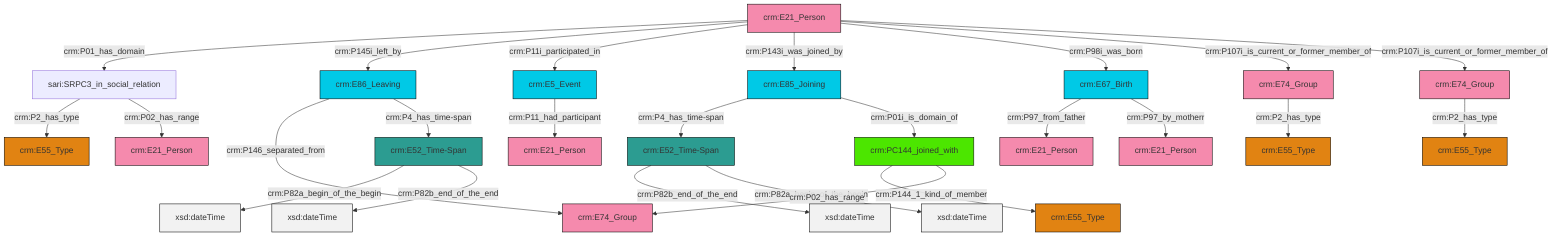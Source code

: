 graph TD
classDef Literal fill:#f2f2f2,stroke:#000000;
classDef CRM_Entity fill:#FFFFFF,stroke:#000000;
classDef Temporal_Entity fill:#00C9E6, stroke:#000000;
classDef Type fill:#E18312, stroke:#000000;
classDef Time-Span fill:#2C9C91, stroke:#000000;
classDef Appellation fill:#FFEB7F, stroke:#000000;
classDef Place fill:#008836, stroke:#000000;
classDef Persistent_Item fill:#B266B2, stroke:#000000;
classDef Conceptual_Object fill:#FFD700, stroke:#000000;
classDef Physical_Thing fill:#D2B48C, stroke:#000000;
classDef Actor fill:#f58aad, stroke:#000000;
classDef PC_Classes fill:#4ce600, stroke:#000000;
classDef Multi fill:#cccccc,stroke:#000000;

2["crm:E86_Leaving"]:::Temporal_Entity -->|crm:P146_separated_from| 3["crm:E74_Group"]:::Actor
0["crm:E21_Person"]:::Actor -->|crm:P01_has_domain| 8["sari:SRPC3_in_social_relation"]:::Default
11["crm:E67_Birth"]:::Temporal_Entity -->|crm:P97_from_father| 9["crm:E21_Person"]:::Actor
12["crm:E52_Time-Span"]:::Time-Span -->|crm:P82b_end_of_the_end| 13[xsd:dateTime]:::Literal
0["crm:E21_Person"]:::Actor -->|crm:P145i_left_by| 2["crm:E86_Leaving"]:::Temporal_Entity
6["crm:PC144_joined_with"]:::PC_Classes -->|crm:P144_1_kind_of_member| 14["crm:E55_Type"]:::Type
20["crm:E52_Time-Span"]:::Time-Span -->|crm:P82a_begin_of_the_begin| 21[xsd:dateTime]:::Literal
22["crm:E74_Group"]:::Actor -->|crm:P2_has_type| 25["crm:E55_Type"]:::Type
2["crm:E86_Leaving"]:::Temporal_Entity -->|crm:P4_has_time-span| 20["crm:E52_Time-Span"]:::Time-Span
26["crm:E74_Group"]:::Actor -->|crm:P2_has_type| 16["crm:E55_Type"]:::Type
27["crm:E85_Joining"]:::Temporal_Entity -->|crm:P4_has_time-span| 12["crm:E52_Time-Span"]:::Time-Span
12["crm:E52_Time-Span"]:::Time-Span -->|crm:P82a_begin_of_the_begin| 31[xsd:dateTime]:::Literal
8["sari:SRPC3_in_social_relation"]:::Default -->|crm:P2_has_type| 32["crm:E55_Type"]:::Type
11["crm:E67_Birth"]:::Temporal_Entity -->|crm:P97_by_motherr| 18["crm:E21_Person"]:::Actor
20["crm:E52_Time-Span"]:::Time-Span -->|crm:P82b_end_of_the_end| 35[xsd:dateTime]:::Literal
0["crm:E21_Person"]:::Actor -->|crm:P11i_participated_in| 38["crm:E5_Event"]:::Temporal_Entity
0["crm:E21_Person"]:::Actor -->|crm:P143i_was_joined_by| 27["crm:E85_Joining"]:::Temporal_Entity
0["crm:E21_Person"]:::Actor -->|crm:P98i_was_born| 11["crm:E67_Birth"]:::Temporal_Entity
0["crm:E21_Person"]:::Actor -->|crm:P107i_is_current_or_former_member_of| 22["crm:E74_Group"]:::Actor
27["crm:E85_Joining"]:::Temporal_Entity -->|crm:P01i_is_domain_of| 6["crm:PC144_joined_with"]:::PC_Classes
0["crm:E21_Person"]:::Actor -->|crm:P107i_is_current_or_former_member_of| 26["crm:E74_Group"]:::Actor
6["crm:PC144_joined_with"]:::PC_Classes -->|crm:P02_has_range| 3["crm:E74_Group"]:::Actor
8["sari:SRPC3_in_social_relation"]:::Default -->|crm:P02_has_range| 40["crm:E21_Person"]:::Actor
38["crm:E5_Event"]:::Temporal_Entity -->|crm:P11_had_participant| 4["crm:E21_Person"]:::Actor